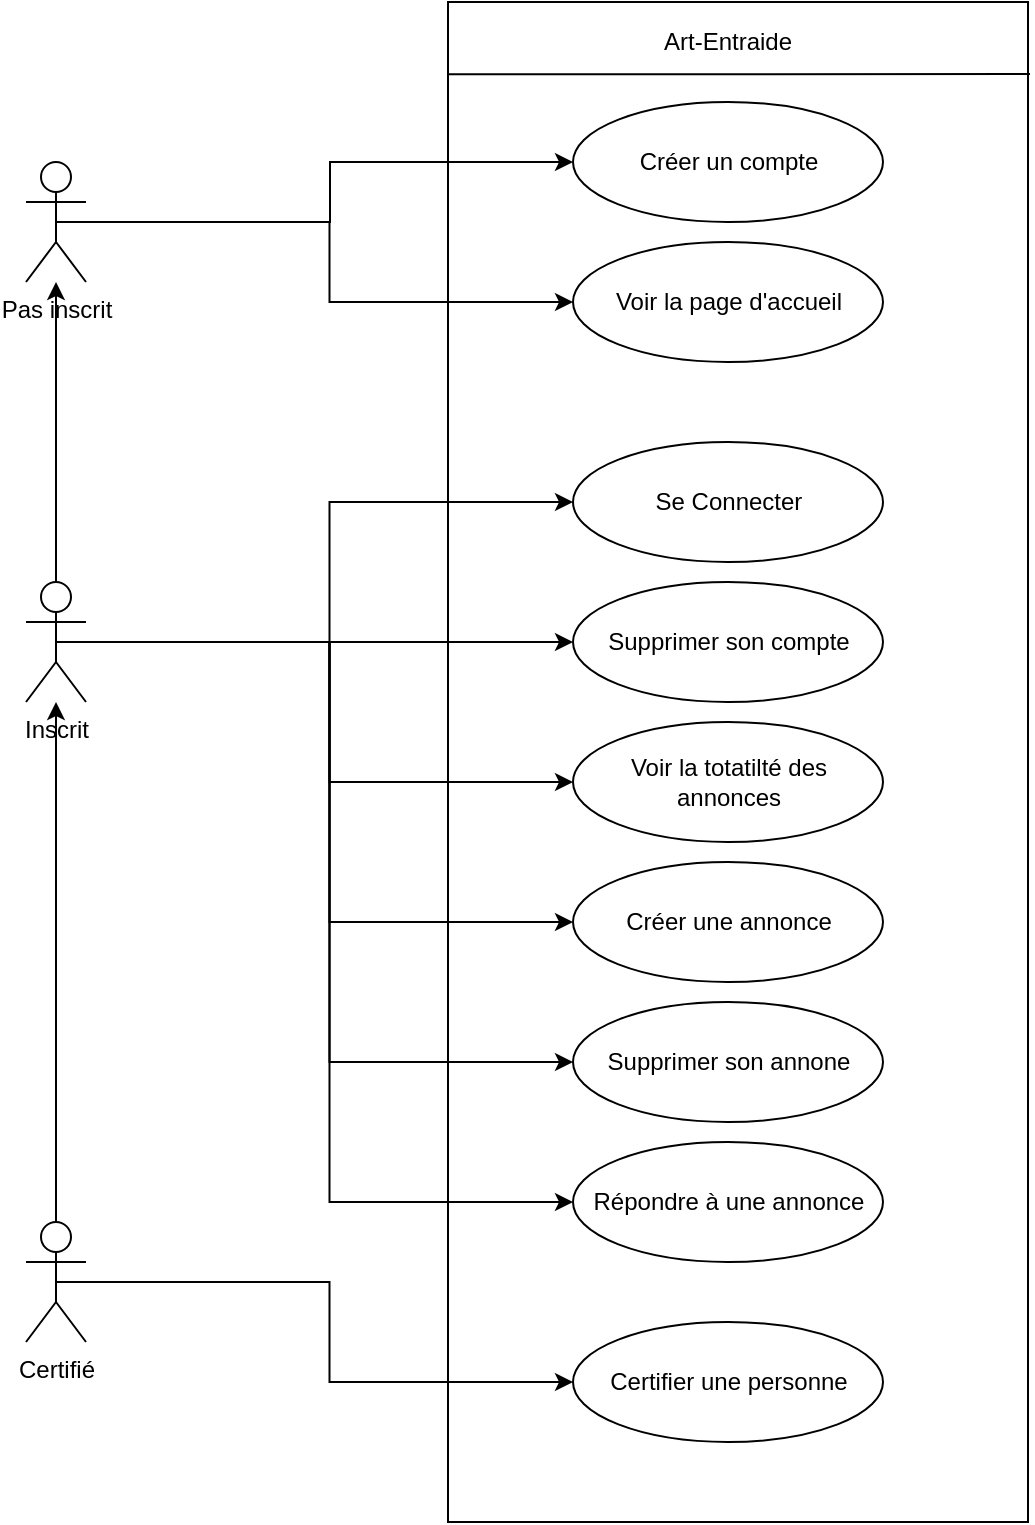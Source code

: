 <mxfile version="13.9.2" type="device"><diagram id="nsFmcbZ1HFoxbwpNdXEm" name="Page-1"><mxGraphModel dx="954" dy="744" grid="1" gridSize="10" guides="1" tooltips="1" connect="1" arrows="1" fold="1" page="1" pageScale="1" pageWidth="850" pageHeight="1100" math="0" shadow="0"><root><mxCell id="0"/><mxCell id="1" parent="0"/><mxCell id="P8Ae4rGZpNesVGkro_Pr-5" value="" style="rounded=0;whiteSpace=wrap;html=1;" vertex="1" parent="1"><mxGeometry x="520" y="80" width="290" height="760" as="geometry"/></mxCell><mxCell id="P8Ae4rGZpNesVGkro_Pr-19" value="" style="edgeStyle=orthogonalEdgeStyle;rounded=0;orthogonalLoop=1;jettySize=auto;html=1;startArrow=classic;startFill=1;endArrow=none;endFill=0;" edge="1" parent="1" source="P8Ae4rGZpNesVGkro_Pr-1" target="P8Ae4rGZpNesVGkro_Pr-18"><mxGeometry relative="1" as="geometry"/></mxCell><mxCell id="P8Ae4rGZpNesVGkro_Pr-22" style="edgeStyle=orthogonalEdgeStyle;rounded=0;orthogonalLoop=1;jettySize=auto;html=1;entryX=0;entryY=0.5;entryDx=0;entryDy=0;shadow=0;sketch=0;exitX=0.5;exitY=0.5;exitDx=0;exitDy=0;exitPerimeter=0;" edge="1" parent="1" source="P8Ae4rGZpNesVGkro_Pr-1" target="P8Ae4rGZpNesVGkro_Pr-17"><mxGeometry relative="1" as="geometry"><mxPoint x="350" y="230" as="sourcePoint"/><Array as="points"><mxPoint x="461" y="190"/><mxPoint x="461" y="160"/></Array></mxGeometry></mxCell><mxCell id="P8Ae4rGZpNesVGkro_Pr-23" style="edgeStyle=orthogonalEdgeStyle;rounded=0;sketch=0;orthogonalLoop=1;jettySize=auto;html=1;entryX=0;entryY=0.5;entryDx=0;entryDy=0;shadow=0;exitX=0.5;exitY=0.5;exitDx=0;exitDy=0;exitPerimeter=0;" edge="1" parent="1" source="P8Ae4rGZpNesVGkro_Pr-1" target="P8Ae4rGZpNesVGkro_Pr-10"><mxGeometry relative="1" as="geometry"><mxPoint x="350" y="230" as="sourcePoint"/></mxGeometry></mxCell><mxCell id="P8Ae4rGZpNesVGkro_Pr-1" value="&lt;div&gt;Pas inscrit&lt;br&gt;&lt;/div&gt;&lt;div&gt;&lt;br&gt;&lt;/div&gt;" style="shape=umlActor;verticalLabelPosition=bottom;verticalAlign=top;html=1;outlineConnect=0;" vertex="1" parent="1"><mxGeometry x="309" y="160" width="30" height="60" as="geometry"/></mxCell><mxCell id="P8Ae4rGZpNesVGkro_Pr-6" value="Art-Entraide" style="text;html=1;strokeColor=none;fillColor=none;align=center;verticalAlign=middle;whiteSpace=wrap;rounded=0;" vertex="1" parent="1"><mxGeometry x="620" y="90" width="80" height="20" as="geometry"/></mxCell><mxCell id="P8Ae4rGZpNesVGkro_Pr-9" value="Se Connecter" style="ellipse;whiteSpace=wrap;html=1;" vertex="1" parent="1"><mxGeometry x="582.5" y="300" width="155" height="60" as="geometry"/></mxCell><mxCell id="P8Ae4rGZpNesVGkro_Pr-10" value="Voir la page d'accueil" style="ellipse;whiteSpace=wrap;html=1;" vertex="1" parent="1"><mxGeometry x="582.5" y="200" width="155" height="60" as="geometry"/></mxCell><mxCell id="P8Ae4rGZpNesVGkro_Pr-11" value="Créer une annonce " style="ellipse;whiteSpace=wrap;html=1;" vertex="1" parent="1"><mxGeometry x="582.5" y="510" width="155" height="60" as="geometry"/></mxCell><mxCell id="P8Ae4rGZpNesVGkro_Pr-15" value="Répondre à une annonce " style="ellipse;whiteSpace=wrap;html=1;" vertex="1" parent="1"><mxGeometry x="582.5" y="650" width="155" height="60" as="geometry"/></mxCell><mxCell id="P8Ae4rGZpNesVGkro_Pr-16" value="Voir la totatilté des annonces" style="ellipse;whiteSpace=wrap;html=1;" vertex="1" parent="1"><mxGeometry x="582.5" y="440" width="155" height="60" as="geometry"/></mxCell><mxCell id="P8Ae4rGZpNesVGkro_Pr-17" value="Créer un compte" style="ellipse;whiteSpace=wrap;html=1;" vertex="1" parent="1"><mxGeometry x="582.5" y="130" width="155" height="60" as="geometry"/></mxCell><mxCell id="P8Ae4rGZpNesVGkro_Pr-24" style="edgeStyle=orthogonalEdgeStyle;rounded=0;sketch=0;orthogonalLoop=1;jettySize=auto;html=1;exitX=0.5;exitY=0.5;exitDx=0;exitDy=0;exitPerimeter=0;entryX=0;entryY=0.5;entryDx=0;entryDy=0;shadow=0;" edge="1" parent="1" source="P8Ae4rGZpNesVGkro_Pr-18" target="P8Ae4rGZpNesVGkro_Pr-9"><mxGeometry relative="1" as="geometry"/></mxCell><mxCell id="P8Ae4rGZpNesVGkro_Pr-25" style="edgeStyle=orthogonalEdgeStyle;rounded=0;sketch=0;orthogonalLoop=1;jettySize=auto;html=1;exitX=0.5;exitY=0.5;exitDx=0;exitDy=0;exitPerimeter=0;shadow=0;" edge="1" parent="1" source="P8Ae4rGZpNesVGkro_Pr-18" target="P8Ae4rGZpNesVGkro_Pr-20"><mxGeometry relative="1" as="geometry"/></mxCell><mxCell id="P8Ae4rGZpNesVGkro_Pr-27" style="edgeStyle=orthogonalEdgeStyle;rounded=0;sketch=0;orthogonalLoop=1;jettySize=auto;html=1;exitX=0.5;exitY=0.5;exitDx=0;exitDy=0;exitPerimeter=0;entryX=0;entryY=0.5;entryDx=0;entryDy=0;shadow=0;" edge="1" parent="1" source="P8Ae4rGZpNesVGkro_Pr-18" target="P8Ae4rGZpNesVGkro_Pr-11"><mxGeometry relative="1" as="geometry"/></mxCell><mxCell id="P8Ae4rGZpNesVGkro_Pr-28" style="edgeStyle=orthogonalEdgeStyle;rounded=0;sketch=0;orthogonalLoop=1;jettySize=auto;html=1;exitX=0.5;exitY=0.5;exitDx=0;exitDy=0;exitPerimeter=0;entryX=0;entryY=0.5;entryDx=0;entryDy=0;shadow=0;" edge="1" parent="1" source="P8Ae4rGZpNesVGkro_Pr-18" target="P8Ae4rGZpNesVGkro_Pr-21"><mxGeometry relative="1" as="geometry"/></mxCell><mxCell id="P8Ae4rGZpNesVGkro_Pr-29" style="edgeStyle=orthogonalEdgeStyle;rounded=0;sketch=0;orthogonalLoop=1;jettySize=auto;html=1;exitX=0.5;exitY=0.5;exitDx=0;exitDy=0;exitPerimeter=0;entryX=0;entryY=0.5;entryDx=0;entryDy=0;shadow=0;" edge="1" parent="1" source="P8Ae4rGZpNesVGkro_Pr-18" target="P8Ae4rGZpNesVGkro_Pr-15"><mxGeometry relative="1" as="geometry"/></mxCell><mxCell id="P8Ae4rGZpNesVGkro_Pr-31" value="" style="edgeStyle=orthogonalEdgeStyle;rounded=0;sketch=0;orthogonalLoop=1;jettySize=auto;html=1;shadow=0;startArrow=classic;startFill=1;endArrow=none;endFill=0;" edge="1" parent="1" source="P8Ae4rGZpNesVGkro_Pr-18" target="P8Ae4rGZpNesVGkro_Pr-30"><mxGeometry relative="1" as="geometry"/></mxCell><mxCell id="P8Ae4rGZpNesVGkro_Pr-34" style="edgeStyle=orthogonalEdgeStyle;rounded=0;sketch=0;orthogonalLoop=1;jettySize=auto;html=1;exitX=0.5;exitY=0.5;exitDx=0;exitDy=0;exitPerimeter=0;entryX=0;entryY=0.5;entryDx=0;entryDy=0;shadow=0;startArrow=none;startFill=0;endArrow=classic;endFill=1;" edge="1" parent="1" source="P8Ae4rGZpNesVGkro_Pr-18" target="P8Ae4rGZpNesVGkro_Pr-16"><mxGeometry relative="1" as="geometry"/></mxCell><mxCell id="P8Ae4rGZpNesVGkro_Pr-18" value="&lt;div&gt;Inscrit&lt;/div&gt;&lt;div&gt;&lt;br&gt;&lt;/div&gt;" style="shape=umlActor;verticalLabelPosition=bottom;verticalAlign=top;html=1;outlineConnect=0;" vertex="1" parent="1"><mxGeometry x="309" y="370" width="30" height="60" as="geometry"/></mxCell><mxCell id="P8Ae4rGZpNesVGkro_Pr-20" value="Supprimer son compte " style="ellipse;whiteSpace=wrap;html=1;" vertex="1" parent="1"><mxGeometry x="582.5" y="370" width="155" height="60" as="geometry"/></mxCell><mxCell id="P8Ae4rGZpNesVGkro_Pr-21" value="Supprimer son annone " style="ellipse;whiteSpace=wrap;html=1;" vertex="1" parent="1"><mxGeometry x="582.5" y="580" width="155" height="60" as="geometry"/></mxCell><mxCell id="P8Ae4rGZpNesVGkro_Pr-33" style="edgeStyle=orthogonalEdgeStyle;rounded=0;sketch=0;orthogonalLoop=1;jettySize=auto;html=1;exitX=0.5;exitY=0.5;exitDx=0;exitDy=0;exitPerimeter=0;shadow=0;startArrow=none;startFill=0;endArrow=classic;endFill=1;" edge="1" parent="1" source="P8Ae4rGZpNesVGkro_Pr-30" target="P8Ae4rGZpNesVGkro_Pr-32"><mxGeometry relative="1" as="geometry"/></mxCell><mxCell id="P8Ae4rGZpNesVGkro_Pr-30" value="&lt;div&gt;Certifié&lt;/div&gt;&lt;div&gt;&lt;br&gt;&lt;/div&gt;" style="shape=umlActor;verticalLabelPosition=bottom;verticalAlign=top;html=1;outlineConnect=0;" vertex="1" parent="1"><mxGeometry x="309" y="690" width="30" height="60" as="geometry"/></mxCell><mxCell id="P8Ae4rGZpNesVGkro_Pr-32" value="Certifier une personne" style="ellipse;whiteSpace=wrap;html=1;" vertex="1" parent="1"><mxGeometry x="582.5" y="740" width="155" height="60" as="geometry"/></mxCell><mxCell id="P8Ae4rGZpNesVGkro_Pr-35" value="" style="endArrow=none;html=1;shadow=0;entryX=-0.001;entryY=0.041;entryDx=0;entryDy=0;entryPerimeter=0;" edge="1" parent="1"><mxGeometry width="50" height="50" relative="1" as="geometry"><mxPoint x="811" y="116" as="sourcePoint"/><mxPoint x="519.71" y="116.16" as="targetPoint"/></mxGeometry></mxCell></root></mxGraphModel></diagram></mxfile>
